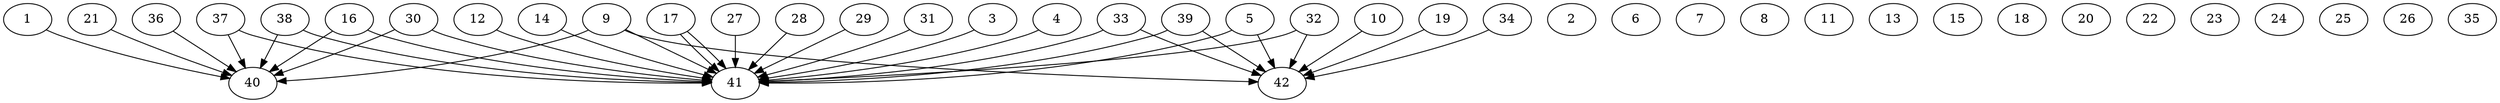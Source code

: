 // DAG (tier=3-complex, mode=data, n=42, ccr=0.536, fat=0.844, density=0.728, regular=0.232, jump=0.228, mindata=4194304, maxdata=33554432)
// DAG automatically generated by daggen at Sun Aug 24 16:33:35 2025
// /home/ermia/Project/Environments/daggen/bin/daggen --dot --ccr 0.536 --fat 0.844 --regular 0.232 --density 0.728 --jump 0.228 --mindata 4194304 --maxdata 33554432 -n 42 
digraph G {
  1 [size="62546024957247424", alpha="0.02", expect_size="31273012478623712"]
  1 -> 40 [size ="1005815070720000"]
  2 [size="27500754183577391104", alpha="0.03", expect_size="13750377091788695552"]
  3 [size="19844261640656079814656", alpha="0.12", expect_size="9922130820328039907328"]
  3 -> 41 [size ="5863810812346368"]
  4 [size="317175193909647168", alpha="0.10", expect_size="158587596954823584"]
  4 -> 41 [size ="4969710013644800"]
  5 [size="12111931865433733332992", alpha="0.07", expect_size="6055965932716866666496"]
  5 -> 41 [size ="4219220925612032"]
  5 -> 42 [size ="4219220925612032"]
  6 [size="200291961416090336", alpha="0.01", expect_size="100145980708045168"]
  7 [size="91075851874953440", alpha="0.05", expect_size="45537925937476720"]
  8 [size="1473648183030084272128", alpha="0.10", expect_size="736824091515042136064"]
  9 [size="21760710425934991360", alpha="0.18", expect_size="10880355212967495680"]
  9 -> 40 [size ="7464425829171200"]
  9 -> 41 [size ="7464425829171200"]
  9 -> 42 [size ="7464425829171200"]
  10 [size="28030634461323329536000", alpha="0.13", expect_size="14015317230661664768000"]
  10 -> 42 [size ="7382077590732800"]
  11 [size="33203286859372740", alpha="0.01", expect_size="16601643429686370"]
  12 [size="568441294960304896", alpha="0.17", expect_size="284220647480152448"]
  12 -> 41 [size ="832664714084352"]
  13 [size="1730323695759089152", alpha="0.06", expect_size="865161847879544576"]
  14 [size="16951764797001193472", alpha="0.04", expect_size="8475882398500596736"]
  14 -> 41 [size ="5803640065359872"]
  15 [size="3014091475551336448", alpha="0.14", expect_size="1507045737775668224"]
  16 [size="1344730594183307329536", alpha="0.03", expect_size="672365297091653664768"]
  16 -> 40 [size ="974645863907328"]
  16 -> 41 [size ="974645863907328"]
  17 [size="7061155228571057152", alpha="0.08", expect_size="3530577614285528576"]
  17 -> 41 [size ="2927141008179200"]
  17 -> 41 [size ="2927141008179200"]
  18 [size="73499137671607120", alpha="0.08", expect_size="36749568835803560"]
  19 [size="1190854536985424384", alpha="0.09", expect_size="595427268492712192"]
  19 -> 42 [size ="910105717506048"]
  20 [size="168625409669636000", alpha="0.15", expect_size="84312704834818000"]
  21 [size="3968374135789551878144", alpha="0.03", expect_size="1984187067894775939072"]
  21 -> 40 [size ="2005234004000768"]
  22 [size="2739144360947613696", alpha="0.17", expect_size="1369572180473806848"]
  23 [size="12493359412337952768", alpha="0.18", expect_size="6246679706168976384"]
  24 [size="5726436313289862144", alpha="0.19", expect_size="2863218156644931072"]
  25 [size="1445689931191380480", alpha="0.10", expect_size="722844965595690240"]
  26 [size="9097164841584600", alpha="0.06", expect_size="4548582420792300"]
  27 [size="155855049337257600", alpha="0.05", expect_size="77927524668628800"]
  27 -> 41 [size ="5924737733623808"]
  28 [size="4428766492704468992", alpha="0.14", expect_size="2214383246352234496"]
  28 -> 41 [size ="1492128421117952"]
  29 [size="26312657796369224", alpha="0.17", expect_size="13156328898184612"]
  29 -> 41 [size ="2464401902796800"]
  30 [size="2470535306778022400", alpha="0.02", expect_size="1235267653389011200"]
  30 -> 40 [size ="2189292679987200"]
  30 -> 41 [size ="2189292679987200"]
  31 [size="486448831205426304", alpha="0.11", expect_size="243224415602713152"]
  31 -> 41 [size ="471104527269888"]
  32 [size="85250925679301623808", alpha="0.10", expect_size="42625462839650811904"]
  32 -> 41 [size ="154961111416832"]
  32 -> 42 [size ="154961111416832"]
  33 [size="333169990138068992000", alpha="0.03", expect_size="166584995069034496000"]
  33 -> 41 [size ="384474231603200"]
  33 -> 42 [size ="384474231603200"]
  34 [size="2204634105264472064000", alpha="0.02", expect_size="1102317052632236032000"]
  34 -> 42 [size ="1355130129612800"]
  35 [size="748203014768110848", alpha="0.11", expect_size="374101507384055424"]
  36 [size="12959555536357032", alpha="0.11", expect_size="6479777768178516"]
  36 -> 40 [size ="462469201920000"]
  37 [size="4169574358095304327168", alpha="0.17", expect_size="2084787179047652163584"]
  37 -> 40 [size ="2072451945070592"]
  37 -> 41 [size ="2072451945070592"]
  38 [size="1708575404791234560", alpha="0.11", expect_size="854287702395617280"]
  38 -> 40 [size ="2399273958244352"]
  38 -> 41 [size ="2399273958244352"]
  39 [size="3655133438500057120768", alpha="0.08", expect_size="1827566719250028560384"]
  39 -> 41 [size ="1898273614856192"]
  39 -> 42 [size ="1898273614856192"]
  40 [size="35204167009215639977984", alpha="0.01", expect_size="17602083504607819988992"]
  41 [size="7462908098811680260096", alpha="0.16", expect_size="3731454049405840130048"]
  42 [size="286675716705288192", alpha="0.01", expect_size="143337858352644096"]
}